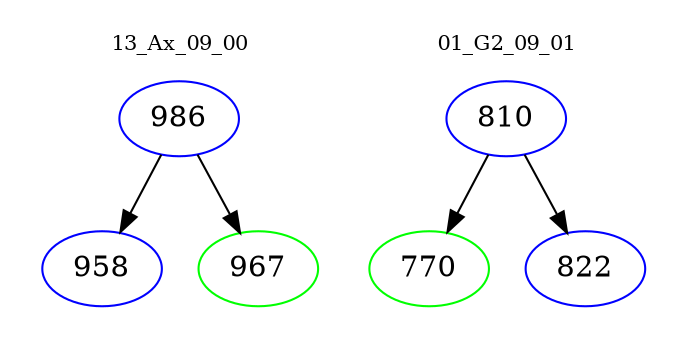 digraph{
subgraph cluster_0 {
color = white
label = "13_Ax_09_00";
fontsize=10;
T0_986 [label="986", color="blue"]
T0_986 -> T0_958 [color="black"]
T0_958 [label="958", color="blue"]
T0_986 -> T0_967 [color="black"]
T0_967 [label="967", color="green"]
}
subgraph cluster_1 {
color = white
label = "01_G2_09_01";
fontsize=10;
T1_810 [label="810", color="blue"]
T1_810 -> T1_770 [color="black"]
T1_770 [label="770", color="green"]
T1_810 -> T1_822 [color="black"]
T1_822 [label="822", color="blue"]
}
}
